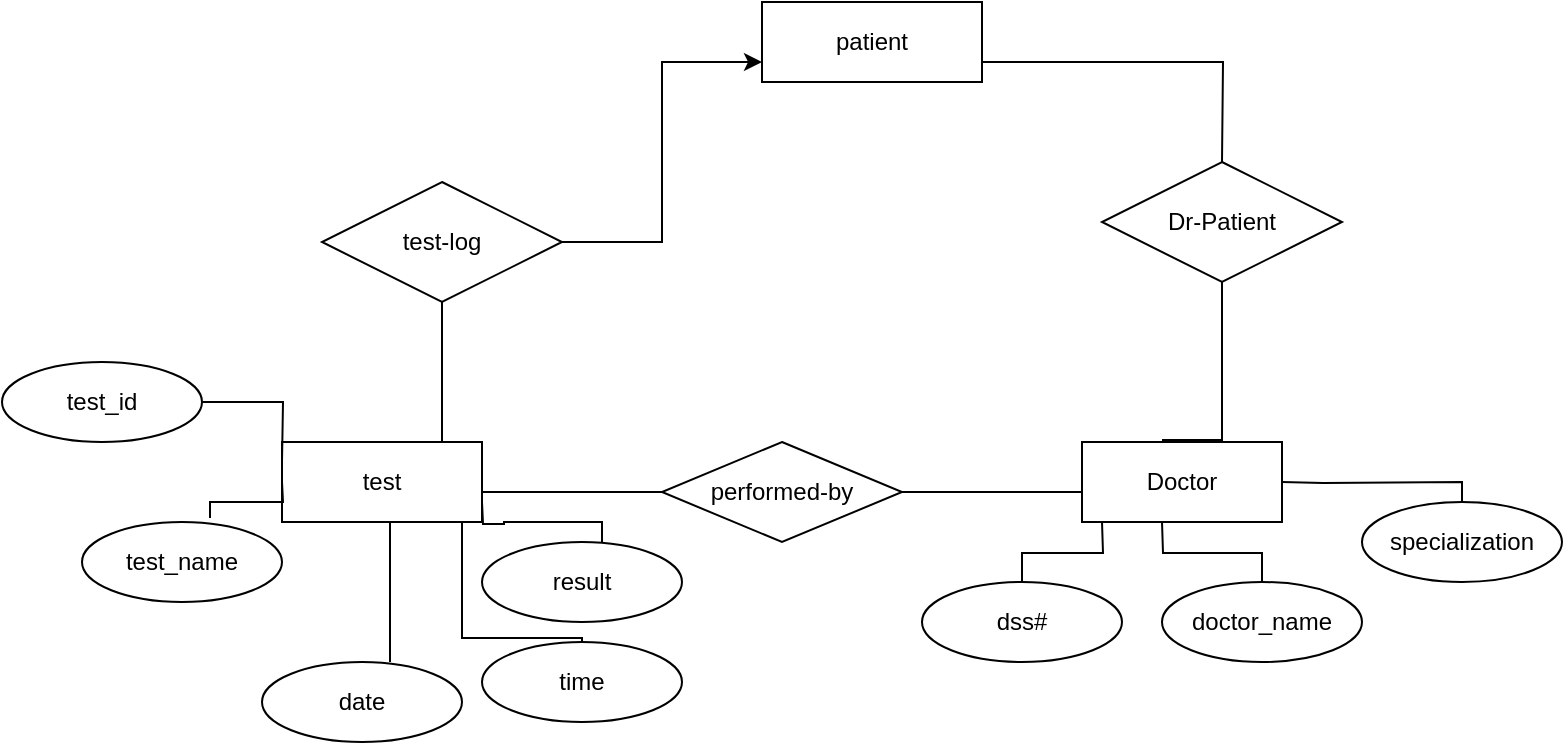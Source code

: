 <mxfile version="15.5.0" type="github">
  <diagram id="R2lEEEUBdFMjLlhIrx00" name="Page-1">
    <mxGraphModel dx="1592" dy="325" grid="1" gridSize="10" guides="1" tooltips="1" connect="1" arrows="1" fold="1" page="1" pageScale="1" pageWidth="850" pageHeight="1100" math="0" shadow="0" extFonts="Permanent Marker^https://fonts.googleapis.com/css?family=Permanent+Marker">
      <root>
        <mxCell id="0" />
        <mxCell id="1" parent="0" />
        <mxCell id="sSWtUXwfbtz3aMPcJyTb-2" value="patient" style="whiteSpace=wrap;html=1;align=center;" vertex="1" parent="1">
          <mxGeometry x="260" y="80" width="110" height="40" as="geometry" />
        </mxCell>
        <mxCell id="sSWtUXwfbtz3aMPcJyTb-3" value="test" style="whiteSpace=wrap;html=1;align=center;" vertex="1" parent="1">
          <mxGeometry x="20" y="300" width="100" height="40" as="geometry" />
        </mxCell>
        <mxCell id="sSWtUXwfbtz3aMPcJyTb-4" value="Doctor" style="whiteSpace=wrap;html=1;align=center;" vertex="1" parent="1">
          <mxGeometry x="420" y="300" width="100" height="40" as="geometry" />
        </mxCell>
        <mxCell id="sSWtUXwfbtz3aMPcJyTb-5" value="performed-by" style="shape=rhombus;perimeter=rhombusPerimeter;whiteSpace=wrap;html=1;align=center;" vertex="1" parent="1">
          <mxGeometry x="210" y="300" width="120" height="50" as="geometry" />
        </mxCell>
        <mxCell id="sSWtUXwfbtz3aMPcJyTb-10" style="edgeStyle=orthogonalEdgeStyle;rounded=0;orthogonalLoop=1;jettySize=auto;html=1;exitX=1;exitY=0.5;exitDx=0;exitDy=0;entryX=0;entryY=0.75;entryDx=0;entryDy=0;" edge="1" parent="1" source="sSWtUXwfbtz3aMPcJyTb-6" target="sSWtUXwfbtz3aMPcJyTb-2">
          <mxGeometry relative="1" as="geometry">
            <Array as="points">
              <mxPoint x="210" y="200" />
              <mxPoint x="210" y="110" />
            </Array>
          </mxGeometry>
        </mxCell>
        <mxCell id="sSWtUXwfbtz3aMPcJyTb-6" value="test-log" style="shape=rhombus;perimeter=rhombusPerimeter;whiteSpace=wrap;html=1;align=center;" vertex="1" parent="1">
          <mxGeometry x="40" y="170" width="120" height="60" as="geometry" />
        </mxCell>
        <mxCell id="sSWtUXwfbtz3aMPcJyTb-7" value="Dr-Patient" style="shape=rhombus;perimeter=rhombusPerimeter;whiteSpace=wrap;html=1;align=center;" vertex="1" parent="1">
          <mxGeometry x="430" y="160" width="120" height="60" as="geometry" />
        </mxCell>
        <mxCell id="sSWtUXwfbtz3aMPcJyTb-9" value="" style="endArrow=none;html=1;rounded=0;edgeStyle=orthogonalEdgeStyle;entryX=0.5;entryY=1;entryDx=0;entryDy=0;" edge="1" parent="1" target="sSWtUXwfbtz3aMPcJyTb-6">
          <mxGeometry relative="1" as="geometry">
            <mxPoint x="60" y="300" as="sourcePoint" />
            <mxPoint x="220" y="300" as="targetPoint" />
            <Array as="points">
              <mxPoint x="100" y="300" />
            </Array>
          </mxGeometry>
        </mxCell>
        <mxCell id="sSWtUXwfbtz3aMPcJyTb-12" value="" style="endArrow=none;html=1;rounded=0;edgeStyle=orthogonalEdgeStyle;exitX=0.5;exitY=1;exitDx=0;exitDy=0;" edge="1" parent="1" source="sSWtUXwfbtz3aMPcJyTb-7">
          <mxGeometry relative="1" as="geometry">
            <mxPoint x="300" y="299" as="sourcePoint" />
            <mxPoint x="460" y="299" as="targetPoint" />
            <Array as="points">
              <mxPoint x="490" y="299" />
            </Array>
          </mxGeometry>
        </mxCell>
        <mxCell id="sSWtUXwfbtz3aMPcJyTb-13" value="" style="endArrow=none;html=1;rounded=0;edgeStyle=orthogonalEdgeStyle;exitX=1;exitY=0.75;exitDx=0;exitDy=0;" edge="1" parent="1" source="sSWtUXwfbtz3aMPcJyTb-2">
          <mxGeometry relative="1" as="geometry">
            <mxPoint x="330" y="160" as="sourcePoint" />
            <mxPoint x="490" y="160" as="targetPoint" />
          </mxGeometry>
        </mxCell>
        <mxCell id="sSWtUXwfbtz3aMPcJyTb-14" value="" style="endArrow=none;html=1;rounded=0;edgeStyle=orthogonalEdgeStyle;entryX=0;entryY=0.5;entryDx=0;entryDy=0;exitX=1;exitY=0.5;exitDx=0;exitDy=0;" edge="1" parent="1" source="sSWtUXwfbtz3aMPcJyTb-3" target="sSWtUXwfbtz3aMPcJyTb-5">
          <mxGeometry relative="1" as="geometry">
            <mxPoint x="60" y="320" as="sourcePoint" />
            <mxPoint x="220" y="320" as="targetPoint" />
            <Array as="points">
              <mxPoint x="120" y="325" />
            </Array>
          </mxGeometry>
        </mxCell>
        <mxCell id="sSWtUXwfbtz3aMPcJyTb-15" value="" style="endArrow=none;html=1;rounded=0;edgeStyle=orthogonalEdgeStyle;" edge="1" parent="1" source="sSWtUXwfbtz3aMPcJyTb-5">
          <mxGeometry relative="1" as="geometry">
            <mxPoint x="330" y="325" as="sourcePoint" />
            <mxPoint x="420" y="325" as="targetPoint" />
          </mxGeometry>
        </mxCell>
        <mxCell id="sSWtUXwfbtz3aMPcJyTb-17" value="date" style="ellipse;whiteSpace=wrap;html=1;align=center;" vertex="1" parent="1">
          <mxGeometry x="10" y="410" width="100" height="40" as="geometry" />
        </mxCell>
        <mxCell id="sSWtUXwfbtz3aMPcJyTb-18" value="time" style="ellipse;whiteSpace=wrap;html=1;align=center;" vertex="1" parent="1">
          <mxGeometry x="120" y="400" width="100" height="40" as="geometry" />
        </mxCell>
        <mxCell id="sSWtUXwfbtz3aMPcJyTb-19" value="test_name" style="ellipse;whiteSpace=wrap;html=1;align=center;" vertex="1" parent="1">
          <mxGeometry x="-80" y="340" width="100" height="40" as="geometry" />
        </mxCell>
        <mxCell id="sSWtUXwfbtz3aMPcJyTb-20" value="test_id" style="ellipse;whiteSpace=wrap;html=1;align=center;" vertex="1" parent="1">
          <mxGeometry x="-120" y="260" width="100" height="40" as="geometry" />
        </mxCell>
        <mxCell id="sSWtUXwfbtz3aMPcJyTb-21" value="result" style="ellipse;whiteSpace=wrap;html=1;align=center;" vertex="1" parent="1">
          <mxGeometry x="120" y="350" width="100" height="40" as="geometry" />
        </mxCell>
        <mxCell id="sSWtUXwfbtz3aMPcJyTb-22" value="" style="endArrow=none;html=1;rounded=0;edgeStyle=orthogonalEdgeStyle;exitX=0.64;exitY=-0.05;exitDx=0;exitDy=0;exitPerimeter=0;" edge="1" parent="1" source="sSWtUXwfbtz3aMPcJyTb-19">
          <mxGeometry relative="1" as="geometry">
            <mxPoint x="-140" y="320" as="sourcePoint" />
            <mxPoint x="20" y="320" as="targetPoint" />
          </mxGeometry>
        </mxCell>
        <mxCell id="sSWtUXwfbtz3aMPcJyTb-23" value="" style="endArrow=none;html=1;rounded=0;edgeStyle=orthogonalEdgeStyle;" edge="1" parent="1" source="sSWtUXwfbtz3aMPcJyTb-20">
          <mxGeometry relative="1" as="geometry">
            <mxPoint x="-140" y="310" as="sourcePoint" />
            <mxPoint x="20" y="310" as="targetPoint" />
          </mxGeometry>
        </mxCell>
        <mxCell id="sSWtUXwfbtz3aMPcJyTb-24" value="" style="endArrow=none;html=1;rounded=0;edgeStyle=orthogonalEdgeStyle;" edge="1" parent="1">
          <mxGeometry relative="1" as="geometry">
            <mxPoint x="30" y="340" as="sourcePoint" />
            <mxPoint x="74" y="410" as="targetPoint" />
            <Array as="points">
              <mxPoint x="74" y="340" />
            </Array>
          </mxGeometry>
        </mxCell>
        <mxCell id="sSWtUXwfbtz3aMPcJyTb-26" value="" style="endArrow=none;html=1;rounded=0;edgeStyle=orthogonalEdgeStyle;entryX=0.6;entryY=0;entryDx=0;entryDy=0;entryPerimeter=0;" edge="1" parent="1" target="sSWtUXwfbtz3aMPcJyTb-21">
          <mxGeometry relative="1" as="geometry">
            <mxPoint x="120" y="330" as="sourcePoint" />
            <mxPoint x="280" y="330" as="targetPoint" />
          </mxGeometry>
        </mxCell>
        <mxCell id="sSWtUXwfbtz3aMPcJyTb-27" value="" style="endArrow=none;html=1;rounded=0;edgeStyle=orthogonalEdgeStyle;" edge="1" parent="1" target="sSWtUXwfbtz3aMPcJyTb-18">
          <mxGeometry relative="1" as="geometry">
            <mxPoint x="80" y="340" as="sourcePoint" />
            <mxPoint x="150" y="398" as="targetPoint" />
            <Array as="points">
              <mxPoint x="110" y="340" />
              <mxPoint x="110" y="398" />
              <mxPoint x="170" y="398" />
            </Array>
          </mxGeometry>
        </mxCell>
        <mxCell id="sSWtUXwfbtz3aMPcJyTb-28" value="dss#" style="ellipse;whiteSpace=wrap;html=1;align=center;" vertex="1" parent="1">
          <mxGeometry x="340" y="370" width="100" height="40" as="geometry" />
        </mxCell>
        <mxCell id="sSWtUXwfbtz3aMPcJyTb-29" value="doctor_name" style="ellipse;whiteSpace=wrap;html=1;align=center;" vertex="1" parent="1">
          <mxGeometry x="460" y="370" width="100" height="40" as="geometry" />
        </mxCell>
        <mxCell id="sSWtUXwfbtz3aMPcJyTb-30" value="specialization" style="ellipse;whiteSpace=wrap;html=1;align=center;" vertex="1" parent="1">
          <mxGeometry x="560" y="330" width="100" height="40" as="geometry" />
        </mxCell>
        <mxCell id="sSWtUXwfbtz3aMPcJyTb-31" value="" style="endArrow=none;html=1;rounded=0;edgeStyle=orthogonalEdgeStyle;entryX=0.5;entryY=0;entryDx=0;entryDy=0;" edge="1" parent="1" target="sSWtUXwfbtz3aMPcJyTb-30">
          <mxGeometry relative="1" as="geometry">
            <mxPoint x="520" y="320" as="sourcePoint" />
            <mxPoint x="680" y="320" as="targetPoint" />
          </mxGeometry>
        </mxCell>
        <mxCell id="sSWtUXwfbtz3aMPcJyTb-32" value="" style="endArrow=none;html=1;rounded=0;edgeStyle=orthogonalEdgeStyle;" edge="1" parent="1" source="sSWtUXwfbtz3aMPcJyTb-29">
          <mxGeometry relative="1" as="geometry">
            <mxPoint x="300" y="340" as="sourcePoint" />
            <mxPoint x="460" y="340" as="targetPoint" />
          </mxGeometry>
        </mxCell>
        <mxCell id="sSWtUXwfbtz3aMPcJyTb-33" value="" style="endArrow=none;html=1;rounded=0;edgeStyle=orthogonalEdgeStyle;exitX=0.5;exitY=0;exitDx=0;exitDy=0;" edge="1" parent="1" source="sSWtUXwfbtz3aMPcJyTb-28">
          <mxGeometry relative="1" as="geometry">
            <mxPoint x="270" y="340" as="sourcePoint" />
            <mxPoint x="430" y="340" as="targetPoint" />
          </mxGeometry>
        </mxCell>
      </root>
    </mxGraphModel>
  </diagram>
</mxfile>
